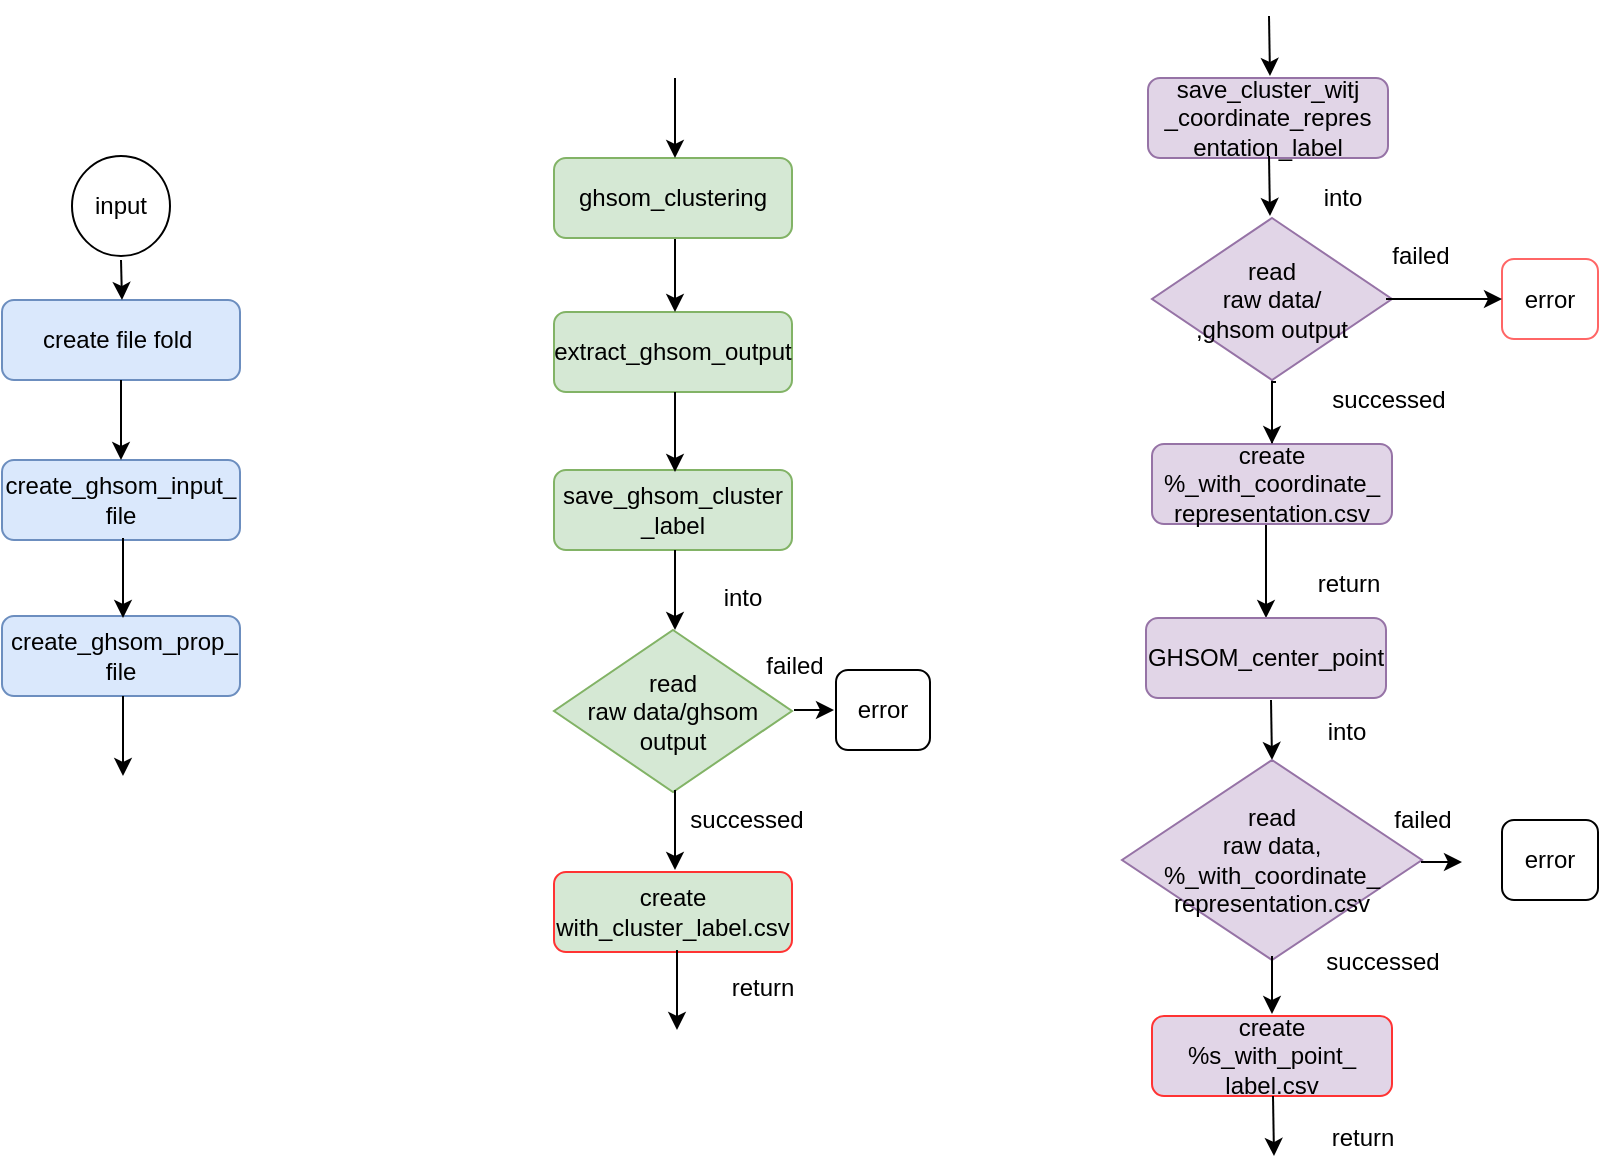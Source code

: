 <mxfile version="14.4.3" type="device"><diagram id="QidzLWKCitkvwv9aXob5" name="Page-1"><mxGraphModel dx="1566" dy="853" grid="1" gridSize="10" guides="1" tooltips="1" connect="1" arrows="1" fold="1" page="1" pageScale="1" pageWidth="980" pageHeight="690" math="0" shadow="0"><root><mxCell id="0"/><mxCell id="1" parent="0"/><mxCell id="cLUWXKfO_wx265v7SliA-2" value="create file fold&amp;nbsp;" style="rounded=1;whiteSpace=wrap;html=1;fontSize=12;glass=0;strokeWidth=1;shadow=0;fillColor=#dae8fc;strokeColor=#6c8ebf;" vertex="1" parent="1"><mxGeometry x="120" y="182" width="119" height="40" as="geometry"/></mxCell><mxCell id="cLUWXKfO_wx265v7SliA-3" value="&amp;nbsp;create_ghsom_prop_&lt;br&gt;file" style="rounded=1;whiteSpace=wrap;html=1;fontSize=12;glass=0;strokeWidth=1;shadow=0;fillColor=#dae8fc;strokeColor=#6c8ebf;" vertex="1" parent="1"><mxGeometry x="120" y="340" width="119" height="40" as="geometry"/></mxCell><mxCell id="cLUWXKfO_wx265v7SliA-4" value="create_ghsom_input_&lt;br&gt;file" style="rounded=1;whiteSpace=wrap;html=1;fontSize=12;glass=0;strokeWidth=1;shadow=0;fillColor=#dae8fc;strokeColor=#6c8ebf;" vertex="1" parent="1"><mxGeometry x="120" y="262" width="119" height="40" as="geometry"/></mxCell><mxCell id="cLUWXKfO_wx265v7SliA-5" value="" style="endArrow=classic;html=1;" edge="1" parent="1"><mxGeometry width="50" height="50" relative="1" as="geometry"><mxPoint x="179.5" y="222" as="sourcePoint"/><mxPoint x="179.5" y="262" as="targetPoint"/></mxGeometry></mxCell><mxCell id="cLUWXKfO_wx265v7SliA-6" value="" style="endArrow=classic;html=1;" edge="1" parent="1"><mxGeometry width="50" height="50" relative="1" as="geometry"><mxPoint x="180.5" y="301.0" as="sourcePoint"/><mxPoint x="180.5" y="341.0" as="targetPoint"/></mxGeometry></mxCell><mxCell id="cLUWXKfO_wx265v7SliA-7" value="" style="endArrow=classic;html=1;" edge="1" parent="1"><mxGeometry width="50" height="50" relative="1" as="geometry"><mxPoint x="180.5" y="380" as="sourcePoint"/><mxPoint x="180.5" y="420" as="targetPoint"/></mxGeometry></mxCell><mxCell id="cLUWXKfO_wx265v7SliA-8" value="input" style="ellipse;whiteSpace=wrap;html=1;aspect=fixed;" vertex="1" parent="1"><mxGeometry x="155" y="110" width="49" height="50" as="geometry"/></mxCell><mxCell id="cLUWXKfO_wx265v7SliA-9" value="" style="endArrow=classic;html=1;" edge="1" parent="1"><mxGeometry width="50" height="50" relative="1" as="geometry"><mxPoint x="179.5" y="162" as="sourcePoint"/><mxPoint x="180" y="182" as="targetPoint"/></mxGeometry></mxCell><mxCell id="cLUWXKfO_wx265v7SliA-27" value="extract_ghsom_output" style="rounded=1;whiteSpace=wrap;html=1;fontSize=12;glass=0;strokeWidth=1;shadow=0;fillColor=#d5e8d4;strokeColor=#82b366;" vertex="1" parent="1"><mxGeometry x="396" y="188" width="119" height="40" as="geometry"/></mxCell><mxCell id="cLUWXKfO_wx265v7SliA-28" value="save_ghsom_cluster&lt;br&gt;_label" style="rounded=1;whiteSpace=wrap;html=1;fontSize=12;glass=0;strokeWidth=1;shadow=0;fillColor=#d5e8d4;strokeColor=#82b366;" vertex="1" parent="1"><mxGeometry x="396" y="267" width="119" height="40" as="geometry"/></mxCell><mxCell id="cLUWXKfO_wx265v7SliA-29" value="" style="endArrow=classic;html=1;" edge="1" parent="1"><mxGeometry width="50" height="50" relative="1" as="geometry"><mxPoint x="456.5" y="228" as="sourcePoint"/><mxPoint x="456.5" y="268" as="targetPoint"/></mxGeometry></mxCell><mxCell id="cLUWXKfO_wx265v7SliA-30" value="read&lt;br&gt;raw data/ghsom output" style="rhombus;whiteSpace=wrap;html=1;fillColor=#d5e8d4;strokeColor=#82b366;" vertex="1" parent="1"><mxGeometry x="396" y="347" width="119" height="81" as="geometry"/></mxCell><mxCell id="cLUWXKfO_wx265v7SliA-31" value="" style="endArrow=classic;html=1;" edge="1" parent="1"><mxGeometry width="50" height="50" relative="1" as="geometry"><mxPoint x="456.5" y="307" as="sourcePoint"/><mxPoint x="456.5" y="347" as="targetPoint"/></mxGeometry></mxCell><mxCell id="cLUWXKfO_wx265v7SliA-32" value="error" style="rounded=1;whiteSpace=wrap;html=1;fontSize=12;glass=0;strokeWidth=1;shadow=0;" vertex="1" parent="1"><mxGeometry x="537" y="367" width="47" height="40" as="geometry"/></mxCell><mxCell id="cLUWXKfO_wx265v7SliA-33" value="failed" style="text;html=1;resizable=0;autosize=1;align=center;verticalAlign=middle;points=[];fillColor=none;strokeColor=none;rounded=0;" vertex="1" parent="1"><mxGeometry x="496" y="355" width="40" height="20" as="geometry"/></mxCell><mxCell id="cLUWXKfO_wx265v7SliA-34" value="create&lt;br&gt;with_cluster_label.csv" style="rounded=1;whiteSpace=wrap;html=1;fontSize=12;glass=0;strokeWidth=1;shadow=0;fillColor=#d5e8d4;strokeColor=#FF3333;" vertex="1" parent="1"><mxGeometry x="396" y="468" width="119" height="40" as="geometry"/></mxCell><mxCell id="cLUWXKfO_wx265v7SliA-35" value="" style="endArrow=classic;html=1;" edge="1" parent="1"><mxGeometry width="50" height="50" relative="1" as="geometry"><mxPoint x="456.5" y="427" as="sourcePoint"/><mxPoint x="456.5" y="467" as="targetPoint"/></mxGeometry></mxCell><mxCell id="cLUWXKfO_wx265v7SliA-36" value="successed" style="text;html=1;resizable=0;autosize=1;align=center;verticalAlign=middle;points=[];fillColor=none;strokeColor=none;rounded=0;" vertex="1" parent="1"><mxGeometry x="457" y="432" width="70" height="20" as="geometry"/></mxCell><mxCell id="cLUWXKfO_wx265v7SliA-37" value="into" style="text;html=1;resizable=0;autosize=1;align=center;verticalAlign=middle;points=[];fillColor=none;strokeColor=none;rounded=0;" vertex="1" parent="1"><mxGeometry x="475" y="321" width="30" height="20" as="geometry"/></mxCell><mxCell id="cLUWXKfO_wx265v7SliA-38" value="return" style="text;html=1;resizable=0;autosize=1;align=center;verticalAlign=middle;points=[];fillColor=none;strokeColor=none;rounded=0;" vertex="1" parent="1"><mxGeometry x="475" y="516" width="50" height="20" as="geometry"/></mxCell><mxCell id="cLUWXKfO_wx265v7SliA-39" value="" style="endArrow=classic;html=1;exitX=1;exitY=0.5;exitDx=0;exitDy=0;" edge="1" parent="1"><mxGeometry width="50" height="50" relative="1" as="geometry"><mxPoint x="516.0" y="387" as="sourcePoint"/><mxPoint x="536.0" y="387" as="targetPoint"/></mxGeometry></mxCell><mxCell id="cLUWXKfO_wx265v7SliA-40" value="" style="endArrow=classic;html=1;" edge="1" parent="1"><mxGeometry width="50" height="50" relative="1" as="geometry"><mxPoint x="457.5" y="507" as="sourcePoint"/><mxPoint x="457.5" y="547" as="targetPoint"/></mxGeometry></mxCell><mxCell id="cLUWXKfO_wx265v7SliA-41" value="" style="endArrow=classic;html=1;" edge="1" parent="1"><mxGeometry width="50" height="50" relative="1" as="geometry"><mxPoint x="456.5" y="148" as="sourcePoint"/><mxPoint x="456.5" y="188" as="targetPoint"/></mxGeometry></mxCell><mxCell id="cLUWXKfO_wx265v7SliA-42" value="ghsom_clustering" style="rounded=1;whiteSpace=wrap;html=1;fontSize=12;glass=0;strokeWidth=1;shadow=0;fillColor=#d5e8d4;strokeColor=#82b366;" vertex="1" parent="1"><mxGeometry x="396" y="111" width="119" height="40" as="geometry"/></mxCell><mxCell id="cLUWXKfO_wx265v7SliA-43" value="" style="endArrow=classic;html=1;" edge="1" parent="1"><mxGeometry width="50" height="50" relative="1" as="geometry"><mxPoint x="456.5" y="71" as="sourcePoint"/><mxPoint x="456.5" y="111" as="targetPoint"/></mxGeometry></mxCell><mxCell id="cLUWXKfO_wx265v7SliA-44" value="save_cluster_witj&lt;br&gt;_coordinate_repres&lt;br&gt;entation_label" style="rounded=1;whiteSpace=wrap;html=1;fontSize=12;glass=0;strokeWidth=1;shadow=0;fillColor=#e1d5e7;strokeColor=#9673a6;" vertex="1" parent="1"><mxGeometry x="693" y="71" width="120" height="40" as="geometry"/></mxCell><mxCell id="cLUWXKfO_wx265v7SliA-45" value="" style="endArrow=classic;html=1;" edge="1" parent="1"><mxGeometry width="50" height="50" relative="1" as="geometry"><mxPoint x="753.5" y="110" as="sourcePoint"/><mxPoint x="754" y="140" as="targetPoint"/></mxGeometry></mxCell><mxCell id="cLUWXKfO_wx265v7SliA-46" value="" style="edgeStyle=orthogonalEdgeStyle;rounded=0;orthogonalLoop=1;jettySize=auto;html=1;" edge="1" source="cLUWXKfO_wx265v7SliA-47" target="cLUWXKfO_wx265v7SliA-56" parent="1"><mxGeometry relative="1" as="geometry"/></mxCell><mxCell id="cLUWXKfO_wx265v7SliA-47" value="&lt;span&gt;read&lt;br&gt;raw data/&lt;br&gt;,ghsom output&lt;br&gt;&lt;/span&gt;" style="rhombus;whiteSpace=wrap;html=1;fillColor=#e1d5e7;strokeColor=#9673a6;" vertex="1" parent="1"><mxGeometry x="695" y="141" width="120" height="81" as="geometry"/></mxCell><mxCell id="cLUWXKfO_wx265v7SliA-48" value="into" style="text;html=1;resizable=0;autosize=1;align=center;verticalAlign=middle;points=[];fillColor=none;strokeColor=none;rounded=0;" vertex="1" parent="1"><mxGeometry x="775" y="121" width="30" height="20" as="geometry"/></mxCell><mxCell id="cLUWXKfO_wx265v7SliA-49" value="create&lt;br&gt;%_with_coordinate_&lt;br&gt;representation.csv" style="rounded=1;whiteSpace=wrap;html=1;fontSize=12;glass=0;strokeWidth=1;shadow=0;fillColor=#e1d5e7;strokeColor=#9673a6;" vertex="1" parent="1"><mxGeometry x="695" y="254" width="120" height="40" as="geometry"/></mxCell><mxCell id="cLUWXKfO_wx265v7SliA-50" value="" style="edgeStyle=orthogonalEdgeStyle;rounded=0;orthogonalLoop=1;jettySize=auto;html=1;exitX=0.5;exitY=1;exitDx=0;exitDy=0;entryX=0.5;entryY=0;entryDx=0;entryDy=0;" edge="1" target="cLUWXKfO_wx265v7SliA-49" parent="1"><mxGeometry relative="1" as="geometry"><mxPoint x="757" y="223" as="sourcePoint"/><mxPoint x="755" y="250" as="targetPoint"/></mxGeometry></mxCell><mxCell id="cLUWXKfO_wx265v7SliA-51" value="error" style="rounded=1;whiteSpace=wrap;html=1;fontSize=12;glass=0;strokeWidth=1;shadow=0;strokeColor=#FF6666;" vertex="1" parent="1"><mxGeometry x="870" y="161.5" width="48" height="40" as="geometry"/></mxCell><mxCell id="cLUWXKfO_wx265v7SliA-52" value="" style="endArrow=classic;html=1;exitX=1;exitY=0.5;exitDx=0;exitDy=0;entryX=0;entryY=0.5;entryDx=0;entryDy=0;" edge="1" target="cLUWXKfO_wx265v7SliA-51" parent="1"><mxGeometry width="50" height="50" relative="1" as="geometry"><mxPoint x="812" y="181.5" as="sourcePoint"/><mxPoint x="990" y="370" as="targetPoint"/></mxGeometry></mxCell><mxCell id="cLUWXKfO_wx265v7SliA-53" value="failed" style="text;html=1;resizable=0;autosize=1;align=center;verticalAlign=middle;points=[];fillColor=none;strokeColor=none;rounded=0;" vertex="1" parent="1"><mxGeometry x="809" y="150" width="40" height="20" as="geometry"/></mxCell><mxCell id="cLUWXKfO_wx265v7SliA-54" value="successed" style="text;html=1;resizable=0;autosize=1;align=center;verticalAlign=middle;points=[];fillColor=none;strokeColor=none;rounded=0;" vertex="1" parent="1"><mxGeometry x="778" y="222" width="70" height="20" as="geometry"/></mxCell><mxCell id="cLUWXKfO_wx265v7SliA-55" value="return" style="text;html=1;resizable=0;autosize=1;align=center;verticalAlign=middle;points=[];fillColor=none;strokeColor=none;rounded=0;" vertex="1" parent="1"><mxGeometry x="767.5" y="314" width="50" height="20" as="geometry"/></mxCell><mxCell id="cLUWXKfO_wx265v7SliA-56" value="GHSOM_center_point" style="rounded=1;whiteSpace=wrap;html=1;fontSize=12;glass=0;strokeWidth=1;shadow=0;fillColor=#e1d5e7;strokeColor=#9673a6;" vertex="1" parent="1"><mxGeometry x="692" y="341" width="120" height="40" as="geometry"/></mxCell><mxCell id="cLUWXKfO_wx265v7SliA-57" value="" style="endArrow=classic;html=1;" edge="1" parent="1"><mxGeometry width="50" height="50" relative="1" as="geometry"><mxPoint x="754.5" y="382" as="sourcePoint"/><mxPoint x="755" y="412" as="targetPoint"/></mxGeometry></mxCell><mxCell id="cLUWXKfO_wx265v7SliA-58" value="&lt;span&gt;read&lt;br&gt;raw data,&lt;br&gt;&lt;/span&gt;%_with_coordinate_&lt;br&gt;representation.csv" style="rhombus;whiteSpace=wrap;html=1;fillColor=#e1d5e7;strokeColor=#9673a6;" vertex="1" parent="1"><mxGeometry x="680" y="412" width="150" height="100" as="geometry"/></mxCell><mxCell id="cLUWXKfO_wx265v7SliA-59" value="into" style="text;html=1;resizable=0;autosize=1;align=center;verticalAlign=middle;points=[];fillColor=none;strokeColor=none;rounded=0;" vertex="1" parent="1"><mxGeometry x="777" y="388" width="30" height="20" as="geometry"/></mxCell><mxCell id="cLUWXKfO_wx265v7SliA-60" value="" style="edgeStyle=orthogonalEdgeStyle;rounded=0;orthogonalLoop=1;jettySize=auto;html=1;" edge="1" parent="1"><mxGeometry relative="1" as="geometry"><mxPoint x="755" y="510" as="sourcePoint"/><mxPoint x="755" y="539" as="targetPoint"/></mxGeometry></mxCell><mxCell id="cLUWXKfO_wx265v7SliA-61" value="create&lt;br&gt;%s_with_point_&lt;br&gt;label.csv" style="rounded=1;whiteSpace=wrap;html=1;fontSize=12;glass=0;strokeWidth=1;shadow=0;fillColor=#e1d5e7;strokeColor=#FF3333;" vertex="1" parent="1"><mxGeometry x="695" y="540" width="120" height="40" as="geometry"/></mxCell><mxCell id="cLUWXKfO_wx265v7SliA-62" value="error" style="rounded=1;whiteSpace=wrap;html=1;fontSize=12;glass=0;strokeWidth=1;shadow=0;" vertex="1" parent="1"><mxGeometry x="870" y="442" width="48" height="40" as="geometry"/></mxCell><mxCell id="cLUWXKfO_wx265v7SliA-63" value="" style="endArrow=classic;html=1;exitX=1;exitY=0.5;exitDx=0;exitDy=0;" edge="1" parent="1"><mxGeometry width="50" height="50" relative="1" as="geometry"><mxPoint x="829.5" y="463" as="sourcePoint"/><mxPoint x="850" y="463" as="targetPoint"/></mxGeometry></mxCell><mxCell id="cLUWXKfO_wx265v7SliA-64" value="failed" style="text;html=1;resizable=0;autosize=1;align=center;verticalAlign=middle;points=[];fillColor=none;strokeColor=none;rounded=0;" vertex="1" parent="1"><mxGeometry x="809.5" y="431.5" width="40" height="20" as="geometry"/></mxCell><mxCell id="cLUWXKfO_wx265v7SliA-65" value="successed" style="text;html=1;resizable=0;autosize=1;align=center;verticalAlign=middle;points=[];fillColor=none;strokeColor=none;rounded=0;" vertex="1" parent="1"><mxGeometry x="775" y="503" width="70" height="20" as="geometry"/></mxCell><mxCell id="cLUWXKfO_wx265v7SliA-66" value="" style="endArrow=classic;html=1;" edge="1" parent="1"><mxGeometry width="50" height="50" relative="1" as="geometry"><mxPoint x="753.5" y="40" as="sourcePoint"/><mxPoint x="754" y="70" as="targetPoint"/></mxGeometry></mxCell><mxCell id="cLUWXKfO_wx265v7SliA-67" value="" style="endArrow=classic;html=1;" edge="1" parent="1"><mxGeometry width="50" height="50" relative="1" as="geometry"><mxPoint x="755.5" y="580" as="sourcePoint"/><mxPoint x="756" y="610" as="targetPoint"/></mxGeometry></mxCell><mxCell id="cLUWXKfO_wx265v7SliA-68" value="return" style="text;html=1;resizable=0;autosize=1;align=center;verticalAlign=middle;points=[];fillColor=none;strokeColor=none;rounded=0;" vertex="1" parent="1"><mxGeometry x="775" y="591" width="50" height="20" as="geometry"/></mxCell></root></mxGraphModel></diagram></mxfile>